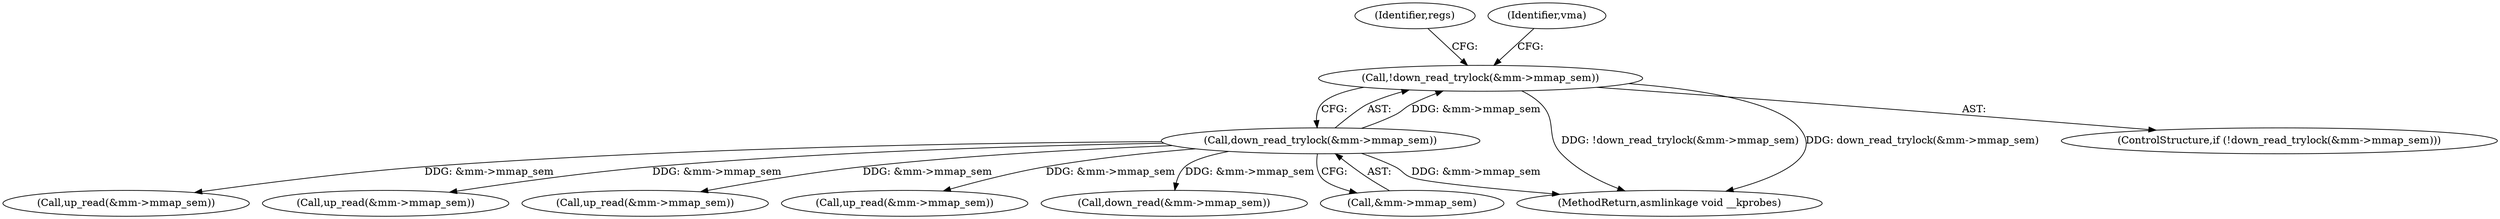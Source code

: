 digraph "0_linux_a8b0ca17b80e92faab46ee7179ba9e99ccb61233_44@API" {
"1000245" [label="(Call,!down_read_trylock(&mm->mmap_sem))"];
"1000246" [label="(Call,down_read_trylock(&mm->mmap_sem))"];
"1000256" [label="(Identifier,regs)"];
"1000246" [label="(Call,down_read_trylock(&mm->mmap_sem))"];
"1000640" [label="(Call,up_read(&mm->mmap_sem))"];
"1000592" [label="(Call,up_read(&mm->mmap_sem))"];
"1000524" [label="(Call,up_read(&mm->mmap_sem))"];
"1000611" [label="(Call,up_read(&mm->mmap_sem))"];
"1000271" [label="(Call,down_read(&mm->mmap_sem))"];
"1000247" [label="(Call,&mm->mmap_sem)"];
"1000658" [label="(MethodReturn,asmlinkage void __kprobes)"];
"1000245" [label="(Call,!down_read_trylock(&mm->mmap_sem))"];
"1000244" [label="(ControlStructure,if (!down_read_trylock(&mm->mmap_sem)))"];
"1000277" [label="(Identifier,vma)"];
"1000245" -> "1000244"  [label="AST: "];
"1000245" -> "1000246"  [label="CFG: "];
"1000246" -> "1000245"  [label="AST: "];
"1000256" -> "1000245"  [label="CFG: "];
"1000277" -> "1000245"  [label="CFG: "];
"1000245" -> "1000658"  [label="DDG: !down_read_trylock(&mm->mmap_sem)"];
"1000245" -> "1000658"  [label="DDG: down_read_trylock(&mm->mmap_sem)"];
"1000246" -> "1000245"  [label="DDG: &mm->mmap_sem"];
"1000246" -> "1000247"  [label="CFG: "];
"1000247" -> "1000246"  [label="AST: "];
"1000246" -> "1000658"  [label="DDG: &mm->mmap_sem"];
"1000246" -> "1000271"  [label="DDG: &mm->mmap_sem"];
"1000246" -> "1000524"  [label="DDG: &mm->mmap_sem"];
"1000246" -> "1000592"  [label="DDG: &mm->mmap_sem"];
"1000246" -> "1000611"  [label="DDG: &mm->mmap_sem"];
"1000246" -> "1000640"  [label="DDG: &mm->mmap_sem"];
}
